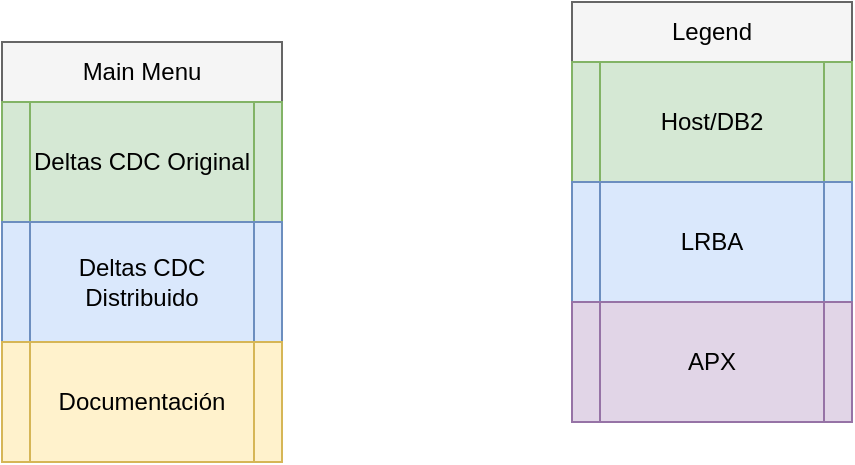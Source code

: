 <mxfile>
    <diagram id="LzIPRstwCDHowY6YndeP" name="Main Menu">
        <mxGraphModel dx="597" dy="216" grid="1" gridSize="10" guides="1" tooltips="1" connect="1" arrows="1" fold="1" page="1" pageScale="1" pageWidth="850" pageHeight="1100" math="0" shadow="0">
            <root>
                <mxCell id="0"/>
                <mxCell id="1" parent="0"/>
                <UserObject label="Main Menu" id="2">
                    <mxCell style="swimlane;fontStyle=0;childLayout=stackLayout;horizontal=1;startSize=30;horizontalStack=0;resizeParent=1;resizeParentMax=0;resizeLast=0;collapsible=1;marginBottom=0;whiteSpace=wrap;html=1;fillColor=#f5f5f5;strokeColor=#666666;fontColor=#000000;" parent="1" vertex="1">
                        <mxGeometry y="890" width="140" height="210" as="geometry">
                            <mxRectangle width="100" height="30" as="alternateBounds"/>
                        </mxGeometry>
                    </mxCell>
                </UserObject>
                <UserObject label="Deltas CDC Original" id="3">
                    <mxCell style="shape=process;whiteSpace=wrap;html=1;backgroundOutline=1;rounded=0;glass=0;shadow=0;portConstraintRotation=0;fixDash=0;fillColor=#d5e8d4;strokeColor=#82b366;fontColor=#000000;" parent="2" vertex="1">
                        <mxGeometry y="30" width="140" height="60" as="geometry"/>
                    </mxCell>
                </UserObject>
                <UserObject label="Deltas CDC Distribuido" id="4">
                    <mxCell style="shape=process;whiteSpace=wrap;html=1;backgroundOutline=1;fillColor=#dae8fc;strokeColor=#6c8ebf;fontColor=#000000;" parent="2" vertex="1">
                        <mxGeometry y="90" width="140" height="60" as="geometry"/>
                    </mxCell>
                </UserObject>
                <UserObject label="Documentación" link="https://drive.google.com/drive/folders/1Li8K_Ma2Wh0eFty6xAMaVWvQrgy2sxwr?usp=sharing" id="5">
                    <mxCell style="shape=process;whiteSpace=wrap;html=1;backgroundOutline=1;comic=0;enumerate=0;treeMoving=0;treeFolding=0;resizeHeight=0;fillColor=#fff2cc;strokeColor=#d6b656;fontColor=#000000;" parent="2" vertex="1">
                        <mxGeometry y="150" width="140" height="60" as="geometry"/>
                    </mxCell>
                </UserObject>
                <UserObject label="Legend" id="6">
                    <mxCell style="swimlane;fontStyle=0;childLayout=stackLayout;horizontal=1;startSize=30;horizontalStack=0;resizeParent=1;resizeParentMax=0;resizeLast=0;collapsible=1;marginBottom=0;whiteSpace=wrap;html=1;fillColor=#f5f5f5;strokeColor=#666666;fontColor=#000000;" parent="1" vertex="1">
                        <mxGeometry x="285" y="870" width="140" height="210" as="geometry">
                            <mxRectangle width="100" height="30" as="alternateBounds"/>
                        </mxGeometry>
                    </mxCell>
                </UserObject>
                <UserObject label="Host/DB2" id="7">
                    <mxCell style="shape=process;whiteSpace=wrap;html=1;backgroundOutline=1;rounded=0;glass=0;shadow=0;portConstraintRotation=0;fixDash=0;fillColor=#d5e8d4;strokeColor=#82b366;fontColor=#000000;" parent="6" vertex="1">
                        <mxGeometry y="30" width="140" height="60" as="geometry"/>
                    </mxCell>
                </UserObject>
                <UserObject label="LRBA" id="8">
                    <mxCell style="shape=process;whiteSpace=wrap;html=1;backgroundOutline=1;fillColor=#dae8fc;strokeColor=#6c8ebf;fontColor=#000000;" parent="6" vertex="1">
                        <mxGeometry y="90" width="140" height="60" as="geometry"/>
                    </mxCell>
                </UserObject>
                <UserObject label="APX" id="9">
                    <mxCell style="shape=process;whiteSpace=wrap;html=1;backgroundOutline=1;comic=0;enumerate=0;treeMoving=0;treeFolding=0;resizeHeight=0;fillColor=#e1d5e7;strokeColor=#9673a6;fontColor=#000000;" parent="6" vertex="1">
                        <mxGeometry y="150" width="140" height="60" as="geometry"/>
                    </mxCell>
                </UserObject>
            </root>
        </mxGraphModel>
    </diagram>
</mxfile>